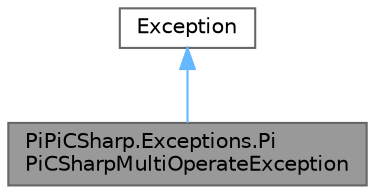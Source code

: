 digraph "PiPiCSharp.Exceptions.PiPiCSharpMultiOperateException"
{
 // LATEX_PDF_SIZE
  bgcolor="transparent";
  edge [fontname=Helvetica,fontsize=10,labelfontname=Helvetica,labelfontsize=10];
  node [fontname=Helvetica,fontsize=10,shape=box,height=0.2,width=0.4];
  Node1 [id="Node000001",label="PiPiCSharp.Exceptions.Pi\lPiCSharpMultiOperateException",height=0.2,width=0.4,color="gray40", fillcolor="grey60", style="filled", fontcolor="black",tooltip="The multi operate PDF exception."];
  Node2 -> Node1 [id="edge1_Node000001_Node000002",dir="back",color="steelblue1",style="solid",tooltip=" "];
  Node2 [id="Node000002",label="Exception",height=0.2,width=0.4,color="gray40", fillcolor="white", style="filled",tooltip=" "];
}
